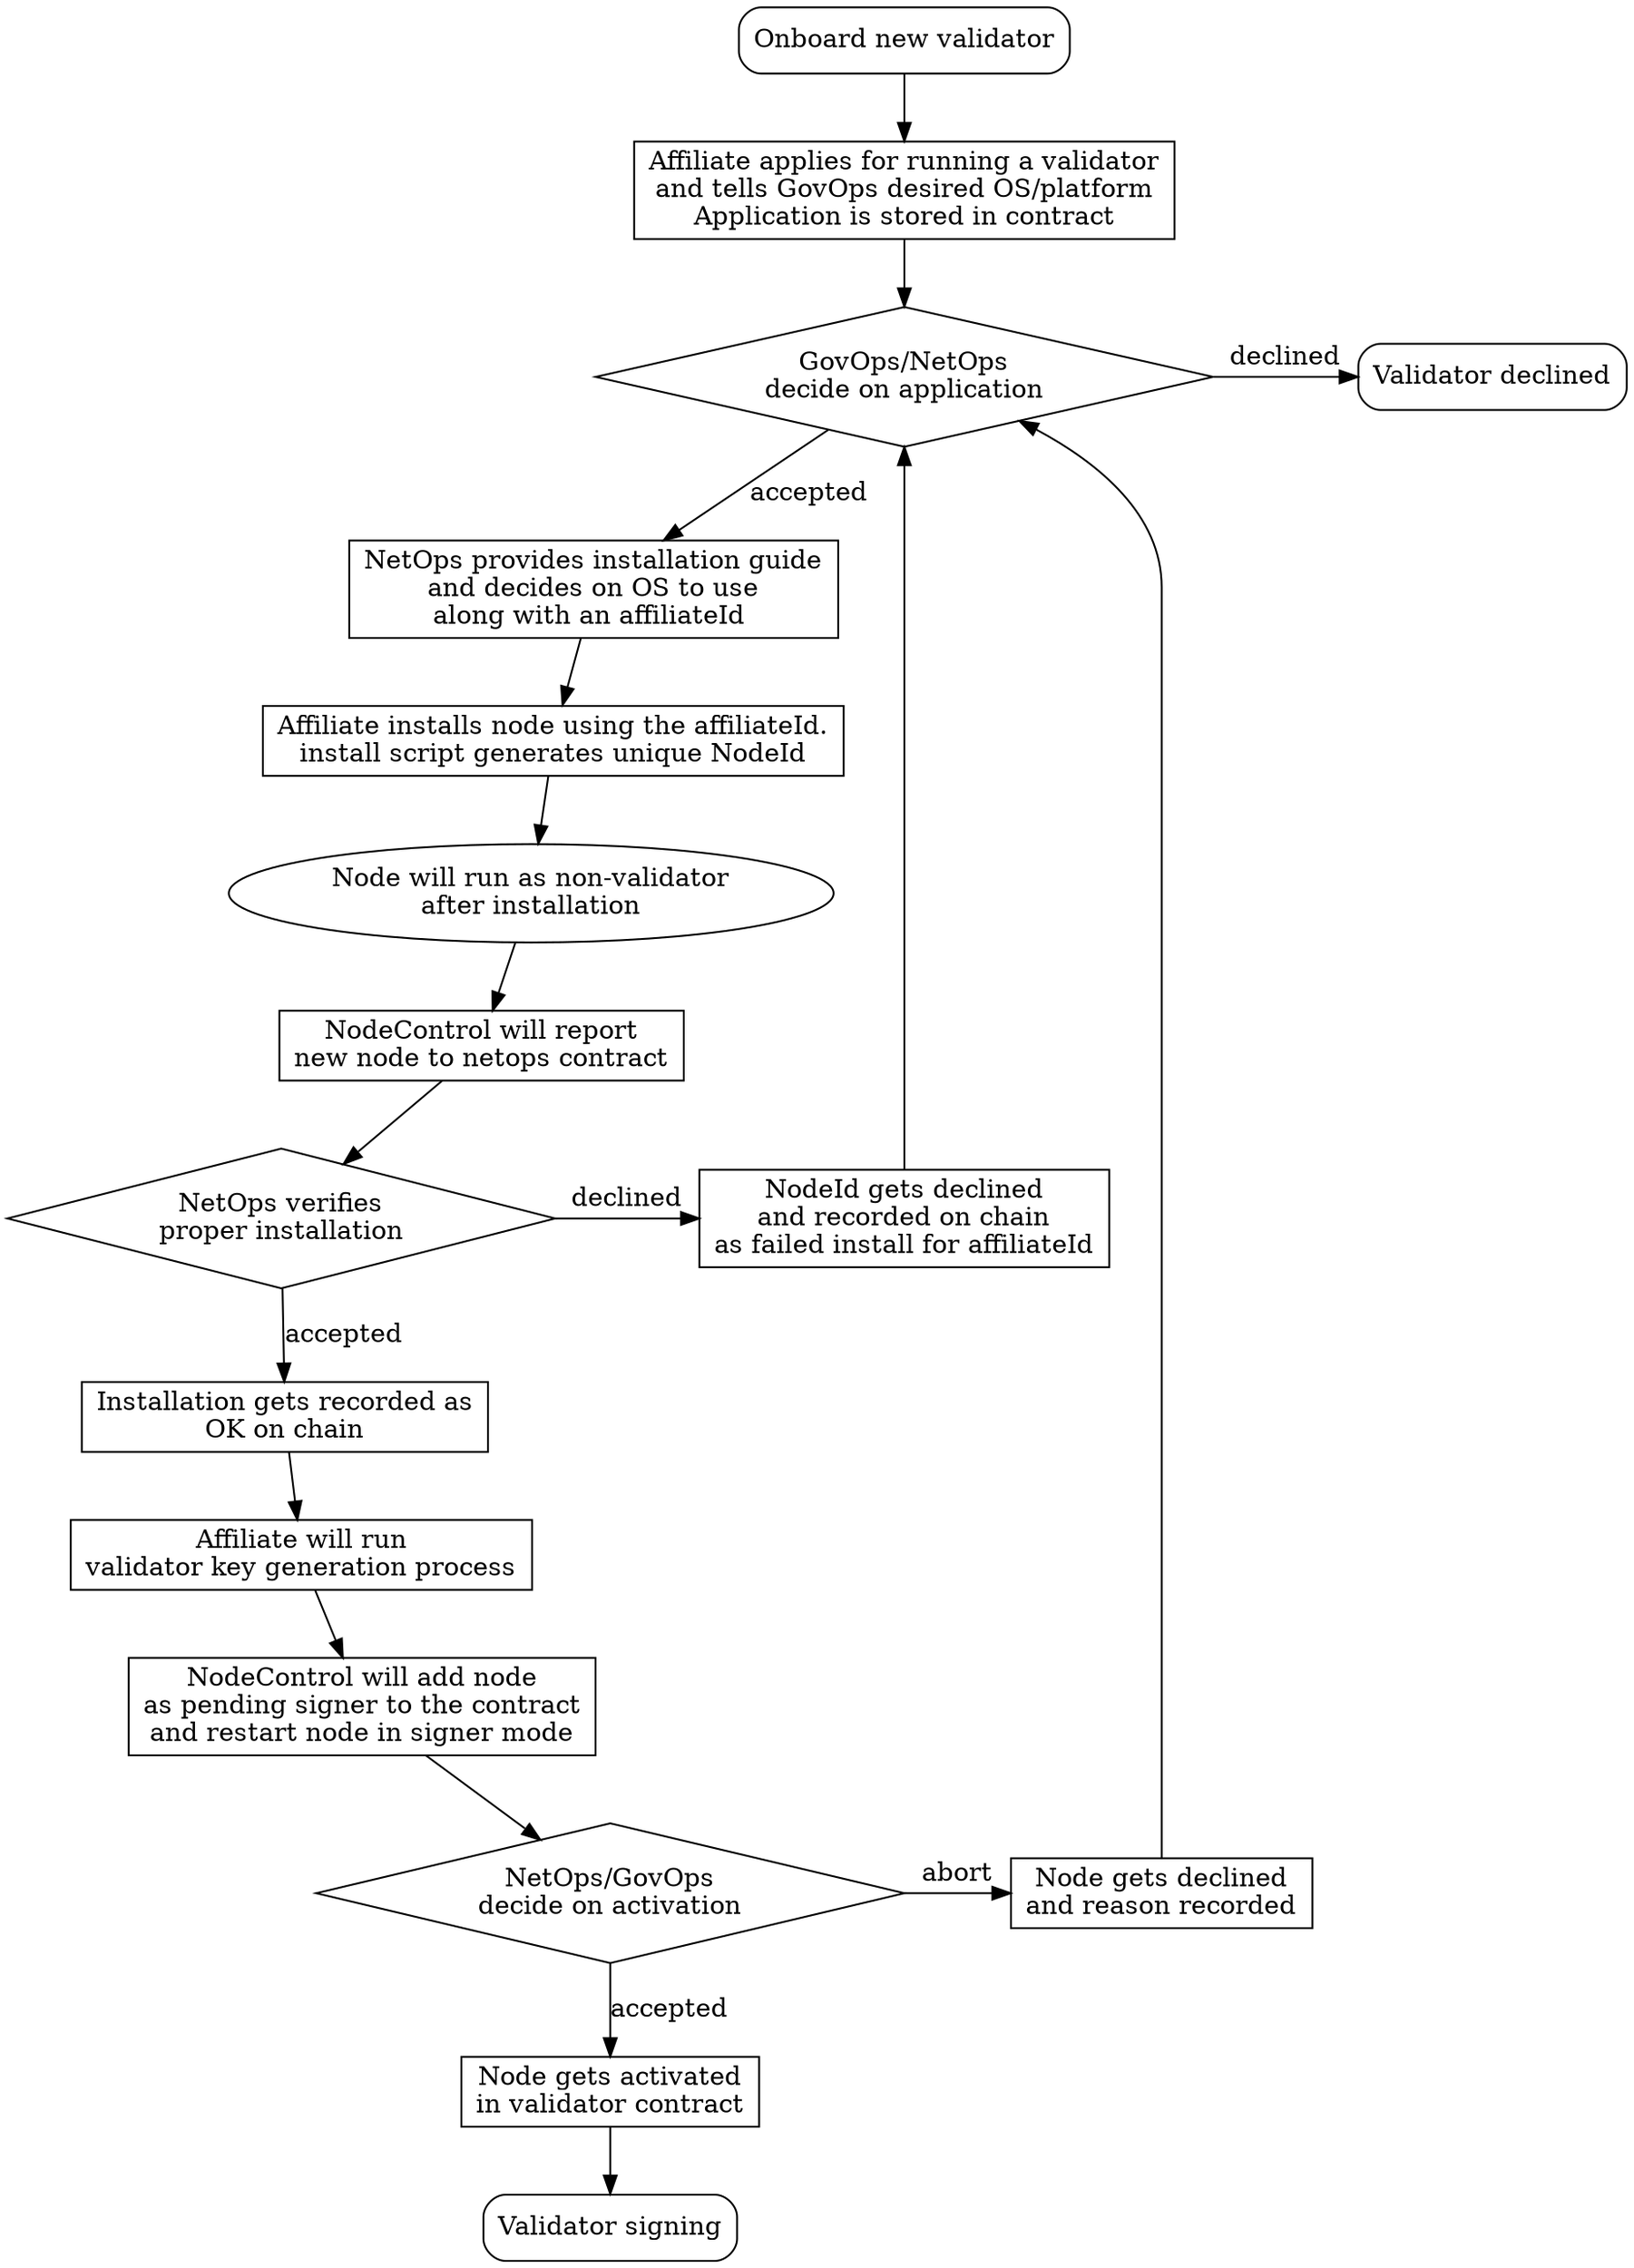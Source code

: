 digraph {
    
    start [shape=box,style=rounded, label="Onboard new validator"]
    end [shape=box,style=rounded, label="Validator signing"]
    endbad [shape=box,style=rounded, label="Validator declined"]

    s1 [shape=box, label="Affiliate applies for running a validator\nand tells GovOps desired OS/platform\nApplication is stored in contract"]
    s11 [shape=diamond, label="GovOps/NetOps\ndecide on application"]
    

    s2 [shape=box, label="NetOps provides installation guide\nand decides on OS to use\nalong with an affiliateId "]
    s3 [shape=box, label="Affiliate installs node using the affiliateId.\ninstall script generates unique NodeId"]
    s3a [shape=ellipse, label="Node will run as non-validator\nafter installation"]
    s3b [shape=box, label="NodeControl will report\nnew node to netops contract"]
    s4 [shape=diamond, label="NetOps verifies\nproper installation"]
    s4n [shape=box, label="NodeId gets declined\nand recorded on chain\nas failed install for affiliateId"]
    s4y [shape=box, label="Installation gets recorded as\nOK on chain"]

    s5 [shape=box, label="Affiliate will run\nvalidator key generation process"]
    s7 [shape=box, label="NodeControl will add node\nas pending signer to the contract\nand restart node in signer mode"]
    s10 [shape=diamond, label="NetOps/GovOps\ndecide on activation"]
    s10n [shape=box, label="Node gets declined\nand reason recorded"]
    s10y [shape=box, label="Node gets activated\nin validator contract"]
    

    start -> s1 -> s11
    s11 -> s2 [label="accepted"]
    s11 -> endbad [label="declined"]
    s2 -> s3 -> s3a -> s3b -> s4
    s4 -> s4n [label="declined"] 
    s4n -> s11
    s4 -> s4y [label="accepted"]

    s4y -> s5 -> s7 -> s10
    s10 -> s10n [label="abort"]
    s10n -> s11 
    s10 -> s10y  [label="accepted"]
    s10y -> end

    {rank=same; s4 s4n}
    {rank=same; s10 s10n}
    {rank=same; s11 endbad}


}